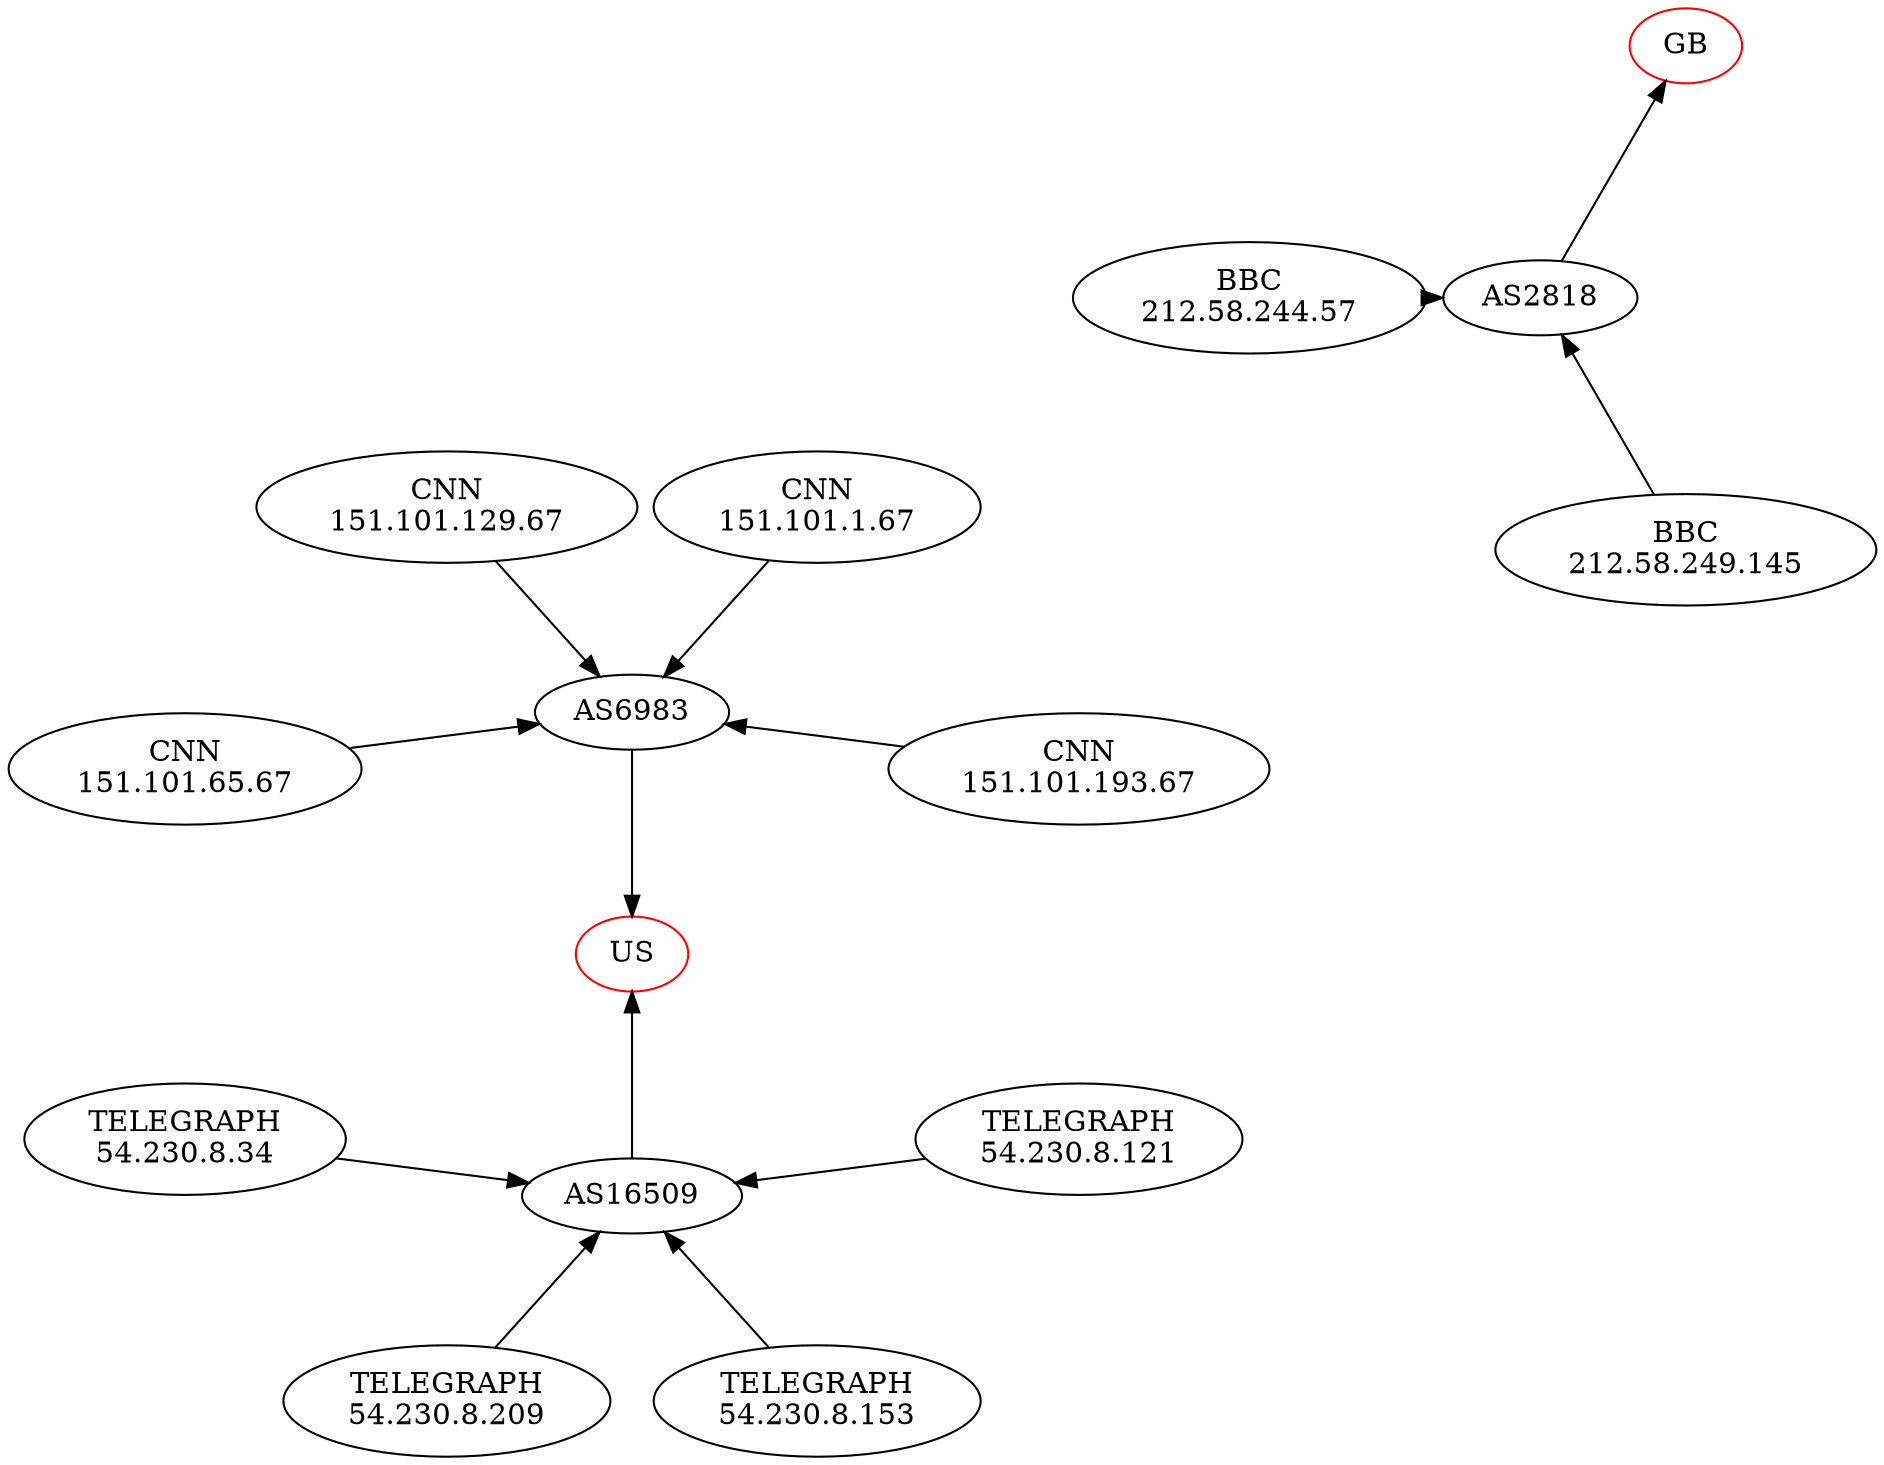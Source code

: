 digraph Susan_Barlow {
layout=twopi;
overlap=false;
center=1;
concentrate=true;
"212.58.244.57" [label="BBC\n212.58.244.57"];
"AS2818" [label="AS2818"];
"212.58.244.57" -> "AS2818"
"AS2818" [label="AS2818"];
"GB" [color=red,label="GB"];
"AS2818" -> "GB"
"212.58.249.145" [label="BBC\n212.58.249.145"];
"AS2818" [label="AS2818"];
"212.58.249.145" -> "AS2818"
"AS2818" [label="AS2818"];
"GB" [color=red,label="GB"];
"AS2818" -> "GB"
"151.101.193.67" [label="CNN\n151.101.193.67"];
"AS6983" [label="AS6983"];
"151.101.193.67" -> "AS6983"
"AS6983" [label="AS6983"];
"US" [color=red,label="US"];
"AS6983" -> "US"
"54.230.8.34" [label="TELEGRAPH\n54.230.8.34"];
"AS16509" [label="AS16509"];
"54.230.8.34" -> "AS16509"
"AS16509" [label="AS16509"];
"US" [color=red,label="US"];
"AS16509" -> "US"
"151.101.1.67" [label="CNN\n151.101.1.67"];
"AS6983" [label="AS6983"];
"151.101.1.67" -> "AS6983"
"AS6983" [label="AS6983"];
"US" [color=red,label="US"];
"AS6983" -> "US"
"151.101.129.67" [label="CNN\n151.101.129.67"];
"AS6983" [label="AS6983"];
"151.101.129.67" -> "AS6983"
"AS6983" [label="AS6983"];
"US" [color=red,label="US"];
"AS6983" -> "US"
"54.230.8.209" [label="TELEGRAPH\n54.230.8.209"];
"AS16509" [label="AS16509"];
"54.230.8.209" -> "AS16509"
"AS16509" [label="AS16509"];
"US" [color=red,label="US"];
"AS16509" -> "US"
"54.230.8.153" [label="TELEGRAPH\n54.230.8.153"];
"AS16509" [label="AS16509"];
"54.230.8.153" -> "AS16509"
"AS16509" [label="AS16509"];
"US" [color=red,label="US"];
"AS16509" -> "US"
"212.58.244.57" [label="BBC\n212.58.244.57"];
"AS2818" [label="AS2818"];
"212.58.244.57" -> "AS2818"
"AS2818" [label="AS2818"];
"GB" [color=red,label="GB"];
"AS2818" -> "GB"
"54.230.8.121" [label="TELEGRAPH\n54.230.8.121"];
"AS16509" [label="AS16509"];
"54.230.8.121" -> "AS16509"
"AS16509" [label="AS16509"];
"US" [color=red,label="US"];
"AS16509" -> "US"
"151.101.65.67" [label="CNN\n151.101.65.67"];
"AS6983" [label="AS6983"];
"151.101.65.67" -> "AS6983"
"AS6983" [label="AS6983"];
"US" [color=red,label="US"];
"AS6983" -> "US"
"54.230.8.121" [label="TELEGRAPH\n54.230.8.121"];
"AS16509" [label="AS16509"];
"54.230.8.121" -> "AS16509"
"AS16509" [label="AS16509"];
"US" [color=red,label="US"];
"AS16509" -> "US"
"54.230.8.121" [label="TELEGRAPH\n54.230.8.121"];
"AS16509" [label="AS16509"];
"54.230.8.121" -> "AS16509"
"AS16509" [label="AS16509"];
"US" [color=red,label="US"];
"AS16509" -> "US"
"54.230.8.121" [label="TELEGRAPH\n54.230.8.121"];
"AS16509" [label="AS16509"];
"54.230.8.121" -> "AS16509"
"AS16509" [label="AS16509"];
"US" [color=red,label="US"];
"AS16509" -> "US"
}
